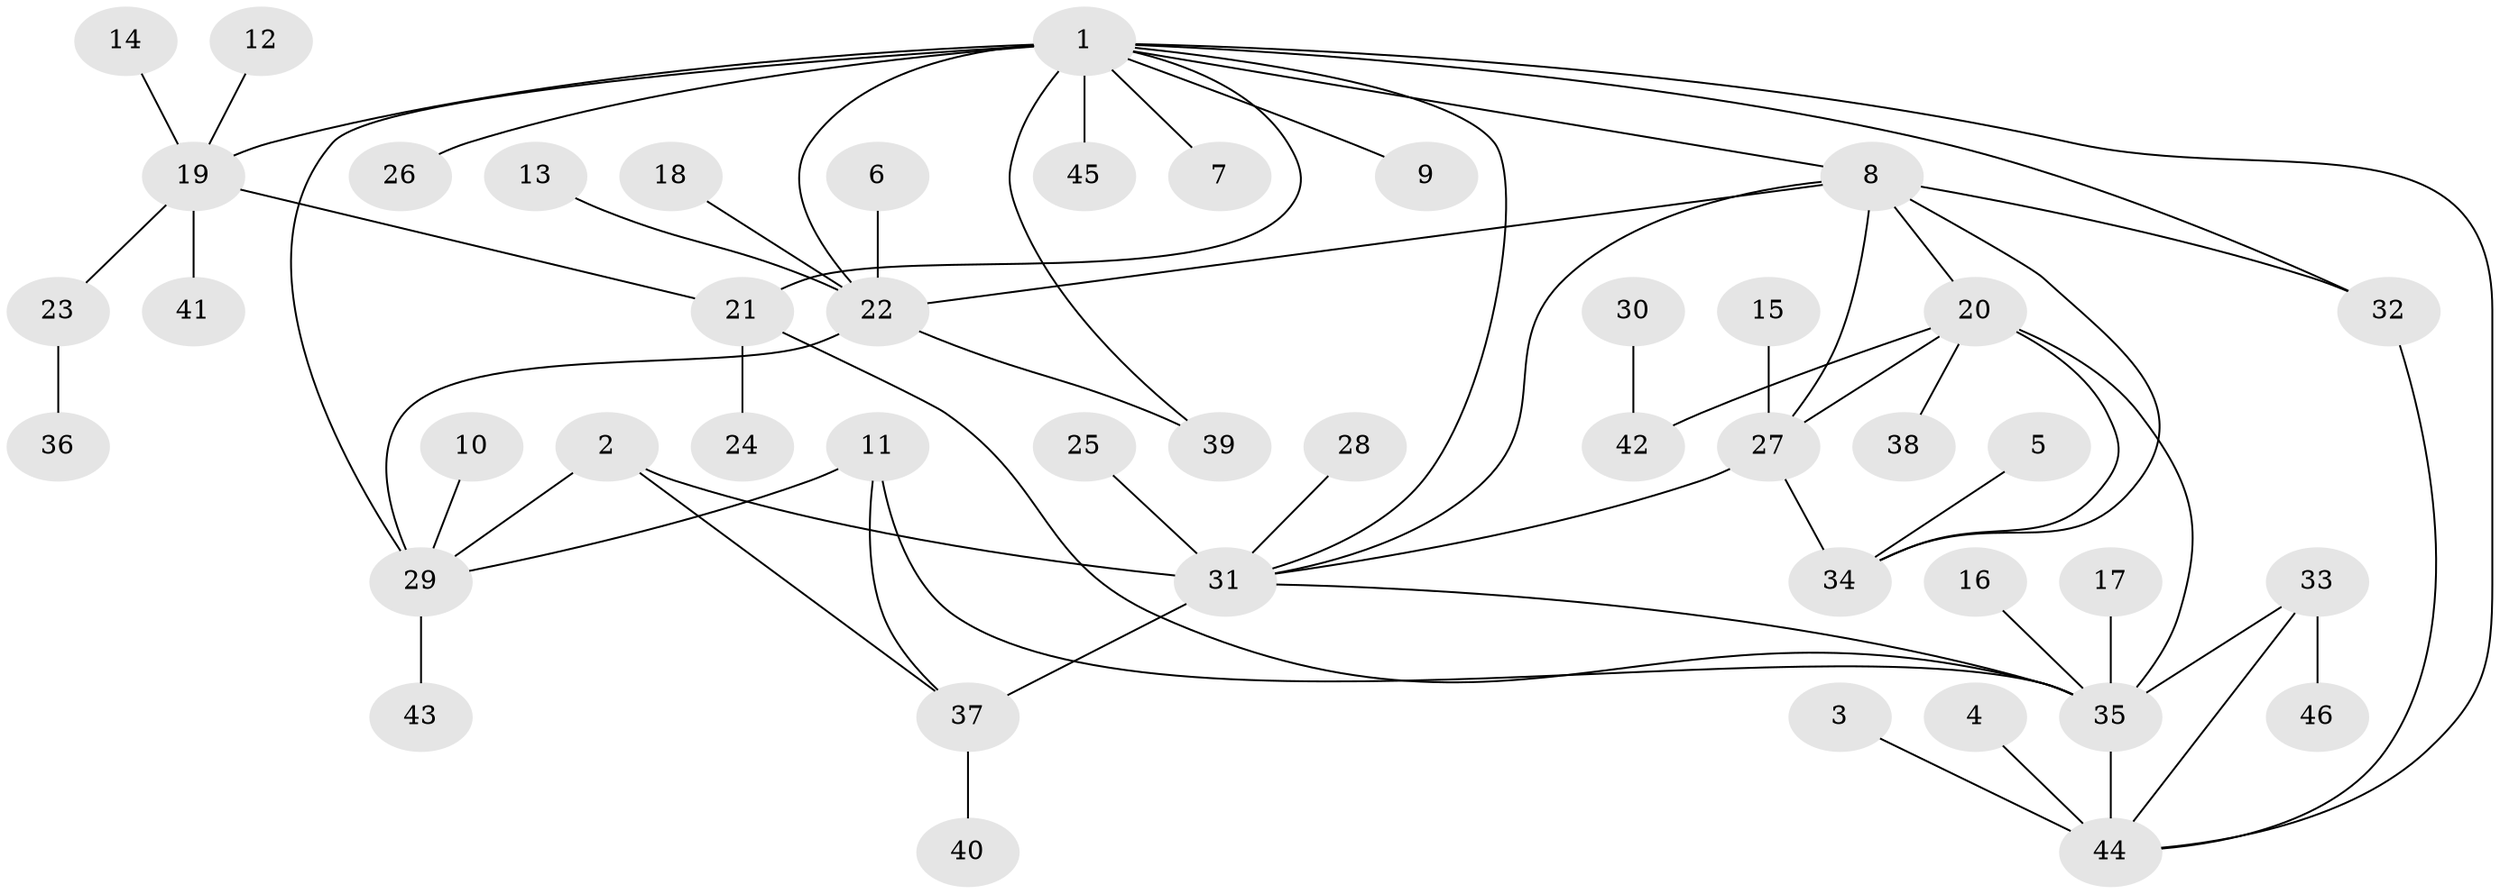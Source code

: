 // original degree distribution, {5: 0.043478260869565216, 7: 0.05434782608695652, 6: 0.05434782608695652, 8: 0.010869565217391304, 9: 0.043478260869565216, 4: 0.03260869565217391, 2: 0.14130434782608695, 1: 0.5543478260869565, 3: 0.06521739130434782}
// Generated by graph-tools (version 1.1) at 2025/26/03/09/25 03:26:48]
// undirected, 46 vertices, 64 edges
graph export_dot {
graph [start="1"]
  node [color=gray90,style=filled];
  1;
  2;
  3;
  4;
  5;
  6;
  7;
  8;
  9;
  10;
  11;
  12;
  13;
  14;
  15;
  16;
  17;
  18;
  19;
  20;
  21;
  22;
  23;
  24;
  25;
  26;
  27;
  28;
  29;
  30;
  31;
  32;
  33;
  34;
  35;
  36;
  37;
  38;
  39;
  40;
  41;
  42;
  43;
  44;
  45;
  46;
  1 -- 7 [weight=1.0];
  1 -- 8 [weight=1.0];
  1 -- 9 [weight=1.0];
  1 -- 19 [weight=2.0];
  1 -- 21 [weight=2.0];
  1 -- 22 [weight=2.0];
  1 -- 26 [weight=1.0];
  1 -- 29 [weight=2.0];
  1 -- 31 [weight=1.0];
  1 -- 32 [weight=1.0];
  1 -- 39 [weight=1.0];
  1 -- 44 [weight=1.0];
  1 -- 45 [weight=1.0];
  2 -- 29 [weight=1.0];
  2 -- 31 [weight=2.0];
  2 -- 37 [weight=1.0];
  3 -- 44 [weight=1.0];
  4 -- 44 [weight=1.0];
  5 -- 34 [weight=1.0];
  6 -- 22 [weight=1.0];
  8 -- 20 [weight=1.0];
  8 -- 22 [weight=1.0];
  8 -- 27 [weight=1.0];
  8 -- 31 [weight=1.0];
  8 -- 32 [weight=1.0];
  8 -- 34 [weight=1.0];
  10 -- 29 [weight=1.0];
  11 -- 29 [weight=1.0];
  11 -- 35 [weight=1.0];
  11 -- 37 [weight=1.0];
  12 -- 19 [weight=1.0];
  13 -- 22 [weight=1.0];
  14 -- 19 [weight=1.0];
  15 -- 27 [weight=1.0];
  16 -- 35 [weight=1.0];
  17 -- 35 [weight=1.0];
  18 -- 22 [weight=1.0];
  19 -- 21 [weight=1.0];
  19 -- 23 [weight=1.0];
  19 -- 41 [weight=1.0];
  20 -- 27 [weight=1.0];
  20 -- 34 [weight=1.0];
  20 -- 35 [weight=1.0];
  20 -- 38 [weight=1.0];
  20 -- 42 [weight=1.0];
  21 -- 24 [weight=1.0];
  21 -- 35 [weight=1.0];
  22 -- 29 [weight=1.0];
  22 -- 39 [weight=1.0];
  23 -- 36 [weight=1.0];
  25 -- 31 [weight=1.0];
  27 -- 31 [weight=1.0];
  27 -- 34 [weight=1.0];
  28 -- 31 [weight=1.0];
  29 -- 43 [weight=1.0];
  30 -- 42 [weight=1.0];
  31 -- 35 [weight=1.0];
  31 -- 37 [weight=2.0];
  32 -- 44 [weight=1.0];
  33 -- 35 [weight=2.0];
  33 -- 44 [weight=1.0];
  33 -- 46 [weight=1.0];
  35 -- 44 [weight=2.0];
  37 -- 40 [weight=1.0];
}
